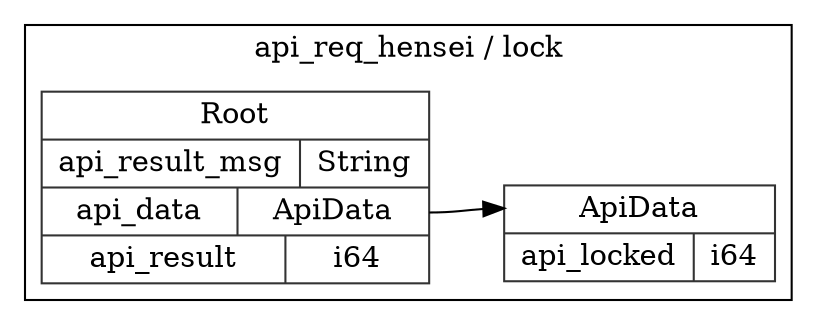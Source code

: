 digraph {
  rankdir=LR;
  subgraph cluster_0 {
    label="api_req_hensei / lock";
    node [style="filled", color=white, style="solid", color=gray20];
    api_req_hensei__lock__Root [label="<Root> Root  | { api_result_msg | <api_result_msg> String } | { api_data | <api_data> ApiData } | { api_result | <api_result> i64 }", shape=record];
    api_req_hensei__lock__ApiData;
    api_req_hensei__lock__Root:api_data:e -> api_req_hensei__lock__ApiData:ApiData:w;
    api_req_hensei__lock__ApiData [label="<ApiData> ApiData  | { api_locked | <api_locked> i64 }", shape=record];
  }
}

